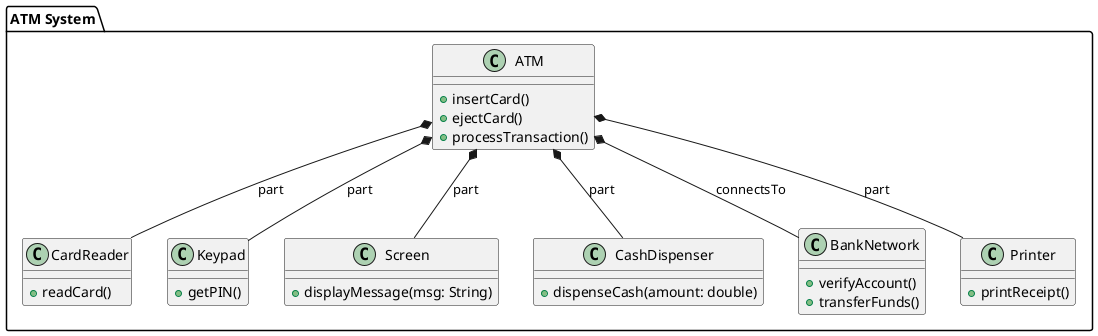 @startuml
skinparam componentStyle uml2
skinparam defaultTextAlignment center
skinparam shadowing false

' Composite ATM structure
package "ATM System" {
  
  class ATM {
    +insertCard()
    +ejectCard()
    +processTransaction()
  }

  class CardReader {
    +readCard()
  }

  class Keypad {
    +getPIN()
  }

  class Screen {
    +displayMessage(msg: String)
  }

  class CashDispenser {
    +dispenseCash(amount: double)
  }

  class BankNetwork {
    +verifyAccount()
    +transferFunds()
  }

  class Printer {
    +printReceipt()
  }

  ATM *-- CardReader : part
  ATM *-- Keypad : part
  ATM *-- Screen : part
  ATM *-- CashDispenser : part
  ATM *-- Printer : part
  ATM *-- BankNetwork : connectsTo

}
@enduml
